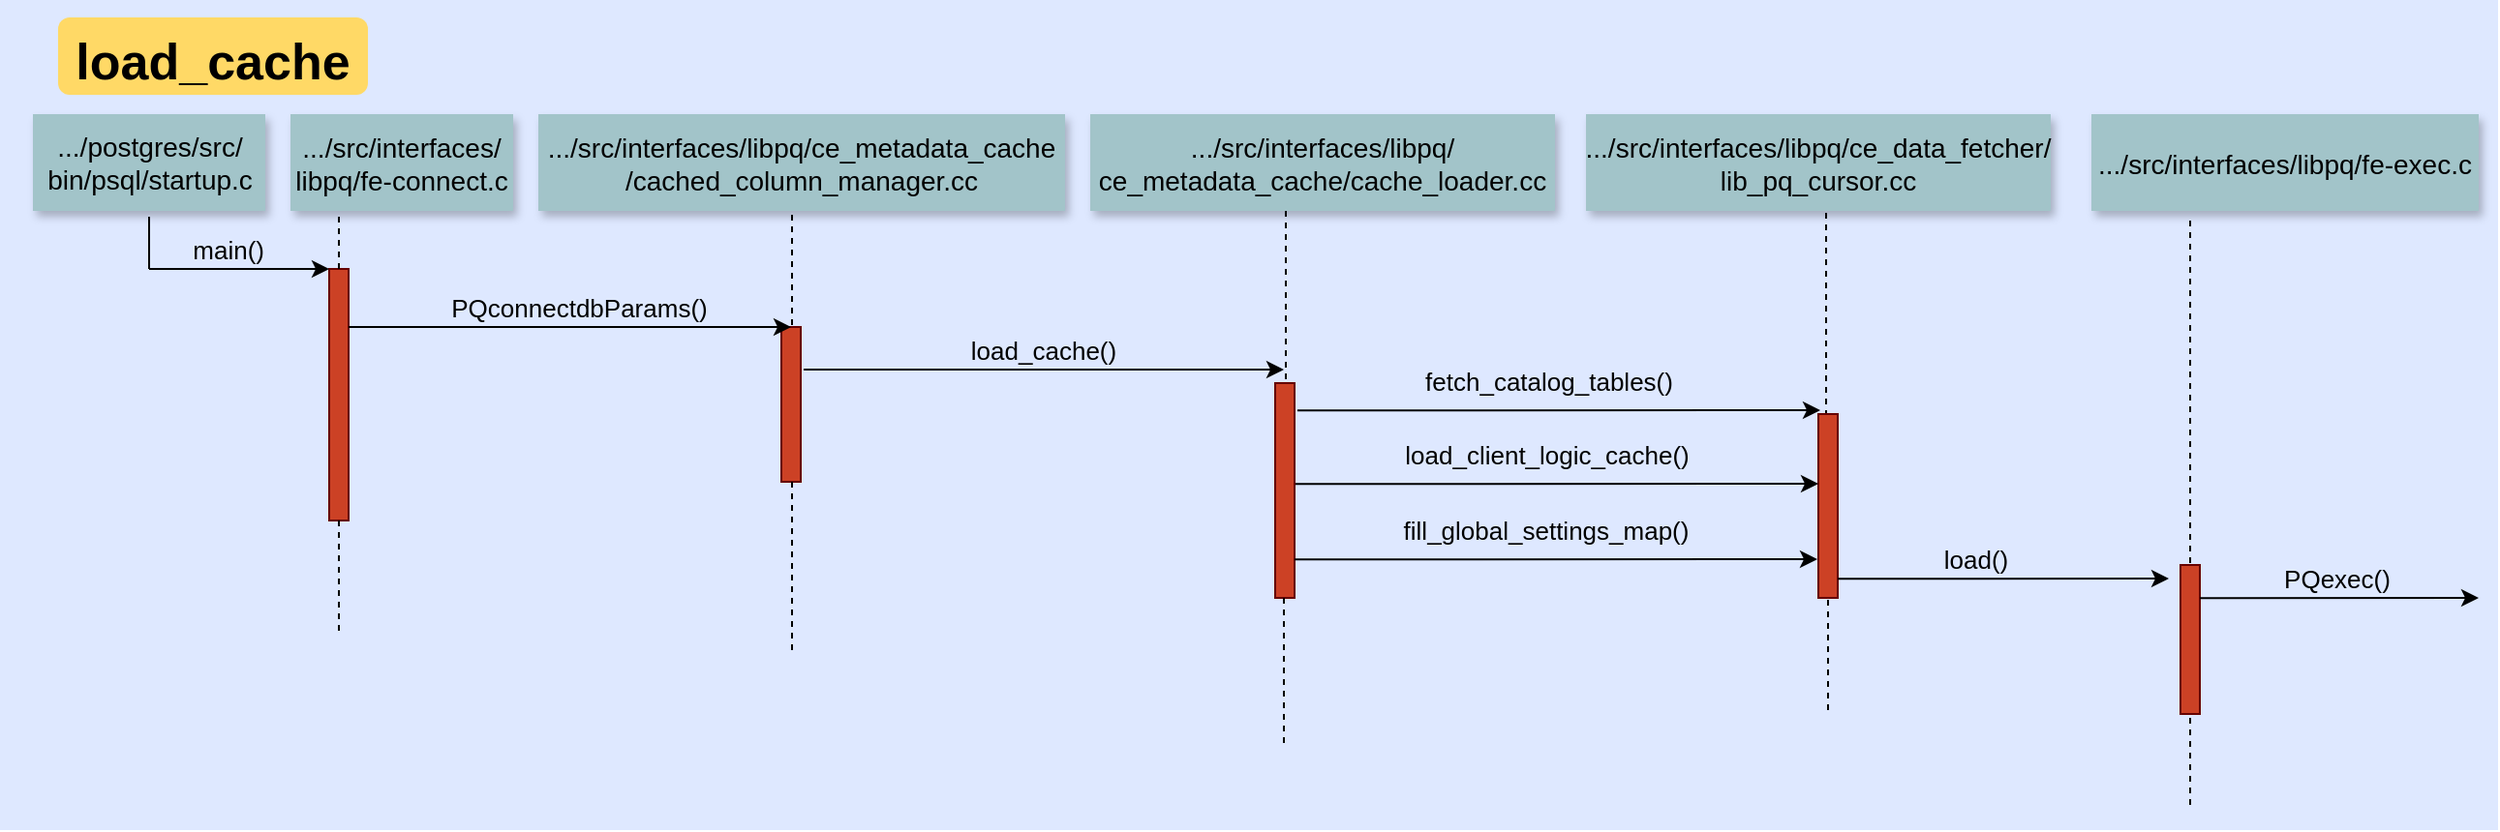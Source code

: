 <mxfile version="21.2.1" type="device">
  <diagram name="第 1 页" id="Ddp_4GvIFCaKqRczuAh4">
    <mxGraphModel dx="1418" dy="820" grid="1" gridSize="10" guides="1" tooltips="1" connect="1" arrows="1" fold="1" page="1" pageScale="1" pageWidth="827" pageHeight="1169" math="0" shadow="0">
      <root>
        <mxCell id="0" />
        <mxCell id="1" parent="0" />
        <mxCell id="mFS9tNRB2XuNi4HnP8-2-1" value="" style="fillColor=#DEE8FF;strokeColor=none" vertex="1" parent="1">
          <mxGeometry x="30" y="11" width="1290" height="429" as="geometry" />
        </mxCell>
        <mxCell id="mFS9tNRB2XuNi4HnP8-2-2" value="" style="fillColor=#CC4125;strokeColor=#660000" vertex="1" parent="1">
          <mxGeometry x="200" y="150" width="10" height="130" as="geometry" />
        </mxCell>
        <mxCell id="mFS9tNRB2XuNi4HnP8-2-3" value="main()" style="edgeStyle=none;verticalLabelPosition=top;verticalAlign=bottom;labelPosition=left;align=right;labelBackgroundColor=none;entryX=0;entryY=0;entryDx=0;entryDy=0;fontSize=13;" edge="1" parent="1" target="mFS9tNRB2XuNi4HnP8-2-2">
          <mxGeometry width="100" height="100" as="geometry">
            <mxPoint x="107" y="150" as="sourcePoint" />
            <mxPoint x="200" y="149.5" as="targetPoint" />
            <mxPoint x="15" as="offset" />
          </mxGeometry>
        </mxCell>
        <mxCell id="mFS9tNRB2XuNi4HnP8-2-4" value=".../postgres/src/&lt;br&gt;bin/psql/startup.c" style="shadow=1;fillColor=#A2C4C9;strokeColor=none;fontSize=14;rotation=0;html=1;direction=west;" vertex="1" parent="1">
          <mxGeometry x="47" y="70" width="120" height="50" as="geometry" />
        </mxCell>
        <mxCell id="mFS9tNRB2XuNi4HnP8-2-5" value="" style="fillColor=#CC4125;strokeColor=#660000" vertex="1" parent="1">
          <mxGeometry x="433.5" y="180" width="10" height="80" as="geometry" />
        </mxCell>
        <mxCell id="mFS9tNRB2XuNi4HnP8-2-6" value=".../src/interfaces/&#xa;libpq/fe-connect.c" style="shadow=1;fillColor=#A2C4C9;strokeColor=none;fontSize=14;" vertex="1" parent="1">
          <mxGeometry x="180" y="70" width="115" height="50" as="geometry" />
        </mxCell>
        <mxCell id="mFS9tNRB2XuNi4HnP8-2-7" value="" style="edgeStyle=none;endArrow=none;dashed=1;labelBackgroundColor=none;" edge="1" parent="1">
          <mxGeometry x="363.335" y="165" width="100" height="100" as="geometry">
            <mxPoint x="439" y="110" as="sourcePoint" />
            <mxPoint x="439" y="180" as="targetPoint" />
          </mxGeometry>
        </mxCell>
        <mxCell id="mFS9tNRB2XuNi4HnP8-2-8" value="PQconnectdbParams()" style="edgeStyle=none;verticalLabelPosition=top;verticalAlign=bottom;labelBackgroundColor=none;fontSize=13;entryX=0.5;entryY=0;entryDx=0;entryDy=0;" edge="1" parent="1" target="mFS9tNRB2XuNi4HnP8-2-5">
          <mxGeometry width="100" height="100" as="geometry">
            <mxPoint x="210" y="180" as="sourcePoint" />
            <mxPoint x="350" y="180" as="targetPoint" />
            <mxPoint x="5" as="offset" />
          </mxGeometry>
        </mxCell>
        <mxCell id="mFS9tNRB2XuNi4HnP8-2-10" value="load_cache()" style="edgeStyle=none;verticalLabelPosition=top;verticalAlign=bottom;labelBackgroundColor=none;fontSize=13;" edge="1" parent="1">
          <mxGeometry x="81" width="100" height="100" as="geometry">
            <mxPoint x="445" y="202" as="sourcePoint" />
            <mxPoint x="693" y="202" as="targetPoint" />
            <mxPoint as="offset" />
          </mxGeometry>
        </mxCell>
        <mxCell id="mFS9tNRB2XuNi4HnP8-2-15" value="" style="fillColor=#CC4125;strokeColor=#660000" vertex="1" parent="1">
          <mxGeometry x="688.5" y="209" width="10" height="111" as="geometry" />
        </mxCell>
        <mxCell id="mFS9tNRB2XuNi4HnP8-2-16" value=".../src/interfaces/libpq/&#xa;ce_metadata_cache/cache_loader.cc" style="shadow=1;fillColor=#A2C4C9;strokeColor=none;fontSize=14;" vertex="1" parent="1">
          <mxGeometry x="593" y="70" width="240" height="50" as="geometry" />
        </mxCell>
        <mxCell id="mFS9tNRB2XuNi4HnP8-2-17" value="" style="edgeStyle=none;endArrow=none;dashed=1;" edge="1" parent="1">
          <mxGeometry x="665.488" y="175.0" width="100" height="100" as="geometry">
            <mxPoint x="694" y="120" as="sourcePoint" />
            <mxPoint x="694" y="210" as="targetPoint" />
          </mxGeometry>
        </mxCell>
        <mxCell id="mFS9tNRB2XuNi4HnP8-2-24" value="" style="edgeStyle=elbowEdgeStyle;elbow=horizontal;endArrow=none;dashed=1" edge="1" parent="1">
          <mxGeometry x="230.0" y="323" width="100" height="100" as="geometry">
            <mxPoint x="205" y="123" as="sourcePoint" />
            <mxPoint x="205" y="150" as="targetPoint" />
          </mxGeometry>
        </mxCell>
        <mxCell id="mFS9tNRB2XuNi4HnP8-2-25" value="fetch_catalog_tables()" style="edgeStyle=elbowEdgeStyle;elbow=vertical;verticalLabelPosition=top;verticalAlign=bottom;labelBackgroundColor=none;fontSize=13;" edge="1" parent="1">
          <mxGeometry y="-52" width="100" height="100" as="geometry">
            <mxPoint x="700" y="223.13" as="sourcePoint" />
            <mxPoint x="970" y="223" as="targetPoint" />
            <Array as="points" />
            <mxPoint x="-5" y="-5" as="offset" />
          </mxGeometry>
        </mxCell>
        <mxCell id="mFS9tNRB2XuNi4HnP8-2-32" value="" style="edgeStyle=none;dashed=1;endArrow=none" edge="1" parent="1" source="mFS9tNRB2XuNi4HnP8-2-2">
          <mxGeometry x="50" y="300" width="100" height="100" as="geometry">
            <mxPoint x="50" y="400" as="sourcePoint" />
            <mxPoint x="205" y="340" as="targetPoint" />
          </mxGeometry>
        </mxCell>
        <mxCell id="mFS9tNRB2XuNi4HnP8-2-36" value="" style="edgeStyle=none;endArrow=none;dashed=1" edge="1" parent="1">
          <mxGeometry x="467.571" y="339.697" width="100" height="100" as="geometry">
            <mxPoint x="439" y="260" as="sourcePoint" />
            <mxPoint x="439" y="350" as="targetPoint" />
          </mxGeometry>
        </mxCell>
        <mxCell id="mFS9tNRB2XuNi4HnP8-2-43" value="load_cache" style="rounded=1;fontStyle=1;fillColor=#FFD966;strokeColor=none;fontSize=26;" vertex="1" parent="1">
          <mxGeometry x="60" y="20" width="160" height="40" as="geometry" />
        </mxCell>
        <mxCell id="mFS9tNRB2XuNi4HnP8-2-46" value="" style="endArrow=none;html=1;rounded=0;" edge="1" parent="1">
          <mxGeometry width="50" height="50" relative="1" as="geometry">
            <mxPoint x="107" y="150" as="sourcePoint" />
            <mxPoint x="107" y="123" as="targetPoint" />
          </mxGeometry>
        </mxCell>
        <mxCell id="mFS9tNRB2XuNi4HnP8-2-47" value=".../src/interfaces/libpq/ce_metadata_cache&#xa;/cached_column_manager.cc" style="shadow=1;fillColor=#A2C4C9;strokeColor=none;fontSize=14;" vertex="1" parent="1">
          <mxGeometry x="308" y="70" width="272" height="50" as="geometry" />
        </mxCell>
        <mxCell id="mFS9tNRB2XuNi4HnP8-2-50" value=".../src/interfaces/libpq/ce_data_fetcher/&#xa;lib_pq_cursor.cc" style="shadow=1;fillColor=#A2C4C9;strokeColor=none;fontSize=14;" vertex="1" parent="1">
          <mxGeometry x="849" y="70" width="240" height="50" as="geometry" />
        </mxCell>
        <mxCell id="mFS9tNRB2XuNi4HnP8-2-52" value="" style="edgeStyle=none;endArrow=none;dashed=1" edge="1" parent="1">
          <mxGeometry x="924.571" y="216" width="100" height="100" as="geometry">
            <mxPoint x="973" y="121" as="sourcePoint" />
            <mxPoint x="973" y="225" as="targetPoint" />
          </mxGeometry>
        </mxCell>
        <mxCell id="mFS9tNRB2XuNi4HnP8-2-34" value="" style="fillColor=#CC4125;strokeColor=#660000" vertex="1" parent="1">
          <mxGeometry x="969" y="225" width="10" height="95" as="geometry" />
        </mxCell>
        <mxCell id="mFS9tNRB2XuNi4HnP8-2-55" value="load_client_logic_cache()" style="edgeStyle=elbowEdgeStyle;elbow=vertical;verticalLabelPosition=top;verticalAlign=bottom;labelBackgroundColor=none;fontSize=13;" edge="1" parent="1">
          <mxGeometry x="-1" y="-14" width="100" height="100" as="geometry">
            <mxPoint x="699" y="261.13" as="sourcePoint" />
            <mxPoint x="969" y="261" as="targetPoint" />
            <Array as="points" />
            <mxPoint x="-5" y="-5" as="offset" />
          </mxGeometry>
        </mxCell>
        <mxCell id="mFS9tNRB2XuNi4HnP8-2-56" value="fill_global_settings_map()" style="edgeStyle=elbowEdgeStyle;elbow=vertical;verticalLabelPosition=top;verticalAlign=bottom;labelBackgroundColor=none;fontSize=13;" edge="1" parent="1">
          <mxGeometry x="-1.5" y="25" width="100" height="100" as="geometry">
            <mxPoint x="698.5" y="300.13" as="sourcePoint" />
            <mxPoint x="968.5" y="300" as="targetPoint" />
            <Array as="points" />
            <mxPoint x="-5" y="-5" as="offset" />
          </mxGeometry>
        </mxCell>
        <mxCell id="mFS9tNRB2XuNi4HnP8-2-57" value="load()" style="edgeStyle=elbowEdgeStyle;elbow=vertical;verticalLabelPosition=top;verticalAlign=bottom;labelBackgroundColor=none;fontSize=13;" edge="1" parent="1">
          <mxGeometry width="100" height="100" as="geometry">
            <mxPoint x="979" y="310.13" as="sourcePoint" />
            <mxPoint x="1150" y="310" as="targetPoint" />
            <Array as="points" />
            <mxPoint x="-14" as="offset" />
          </mxGeometry>
        </mxCell>
        <mxCell id="mFS9tNRB2XuNi4HnP8-2-58" value=".../src/interfaces/libpq/fe-exec.c" style="shadow=1;fillColor=#A2C4C9;strokeColor=none;fontSize=14;" vertex="1" parent="1">
          <mxGeometry x="1110" y="70" width="200" height="50" as="geometry" />
        </mxCell>
        <mxCell id="mFS9tNRB2XuNi4HnP8-2-59" value="" style="edgeStyle=none;endArrow=none;dashed=1;" edge="1" parent="1">
          <mxGeometry x="1113.571" y="297" width="100" height="100" as="geometry">
            <mxPoint x="1161" y="125" as="sourcePoint" />
            <mxPoint x="1161" y="305" as="targetPoint" />
          </mxGeometry>
        </mxCell>
        <mxCell id="mFS9tNRB2XuNi4HnP8-2-60" value="" style="fillColor=#CC4125;strokeColor=#660000" vertex="1" parent="1">
          <mxGeometry x="1156" y="303" width="10" height="77" as="geometry" />
        </mxCell>
        <mxCell id="mFS9tNRB2XuNi4HnP8-2-61" value="PQexec()" style="edgeStyle=elbowEdgeStyle;elbow=vertical;verticalLabelPosition=top;verticalAlign=bottom;labelBackgroundColor=none;fontSize=13;" edge="1" parent="1">
          <mxGeometry width="100" height="100" as="geometry">
            <mxPoint x="1166" y="320.13" as="sourcePoint" />
            <mxPoint x="1310" y="320" as="targetPoint" />
            <Array as="points" />
            <mxPoint x="-1" as="offset" />
          </mxGeometry>
        </mxCell>
        <mxCell id="mFS9tNRB2XuNi4HnP8-2-62" value="" style="edgeStyle=none;endArrow=none;dashed=1" edge="1" parent="1">
          <mxGeometry x="721.571" y="384.697" width="100" height="100" as="geometry">
            <mxPoint x="693" y="320" as="sourcePoint" />
            <mxPoint x="693" y="395" as="targetPoint" />
          </mxGeometry>
        </mxCell>
        <mxCell id="mFS9tNRB2XuNi4HnP8-2-67" value="" style="edgeStyle=none;endArrow=none;dashed=1" edge="1" parent="1">
          <mxGeometry x="1002.571" y="385.697" width="100" height="100" as="geometry">
            <mxPoint x="974" y="321" as="sourcePoint" />
            <mxPoint x="974" y="380" as="targetPoint" />
          </mxGeometry>
        </mxCell>
        <mxCell id="mFS9tNRB2XuNi4HnP8-2-68" value="" style="edgeStyle=none;endArrow=none;dashed=1" edge="1" parent="1">
          <mxGeometry x="1189.571" y="446.697" width="100" height="100" as="geometry">
            <mxPoint x="1161" y="382" as="sourcePoint" />
            <mxPoint x="1161" y="430" as="targetPoint" />
          </mxGeometry>
        </mxCell>
      </root>
    </mxGraphModel>
  </diagram>
</mxfile>
